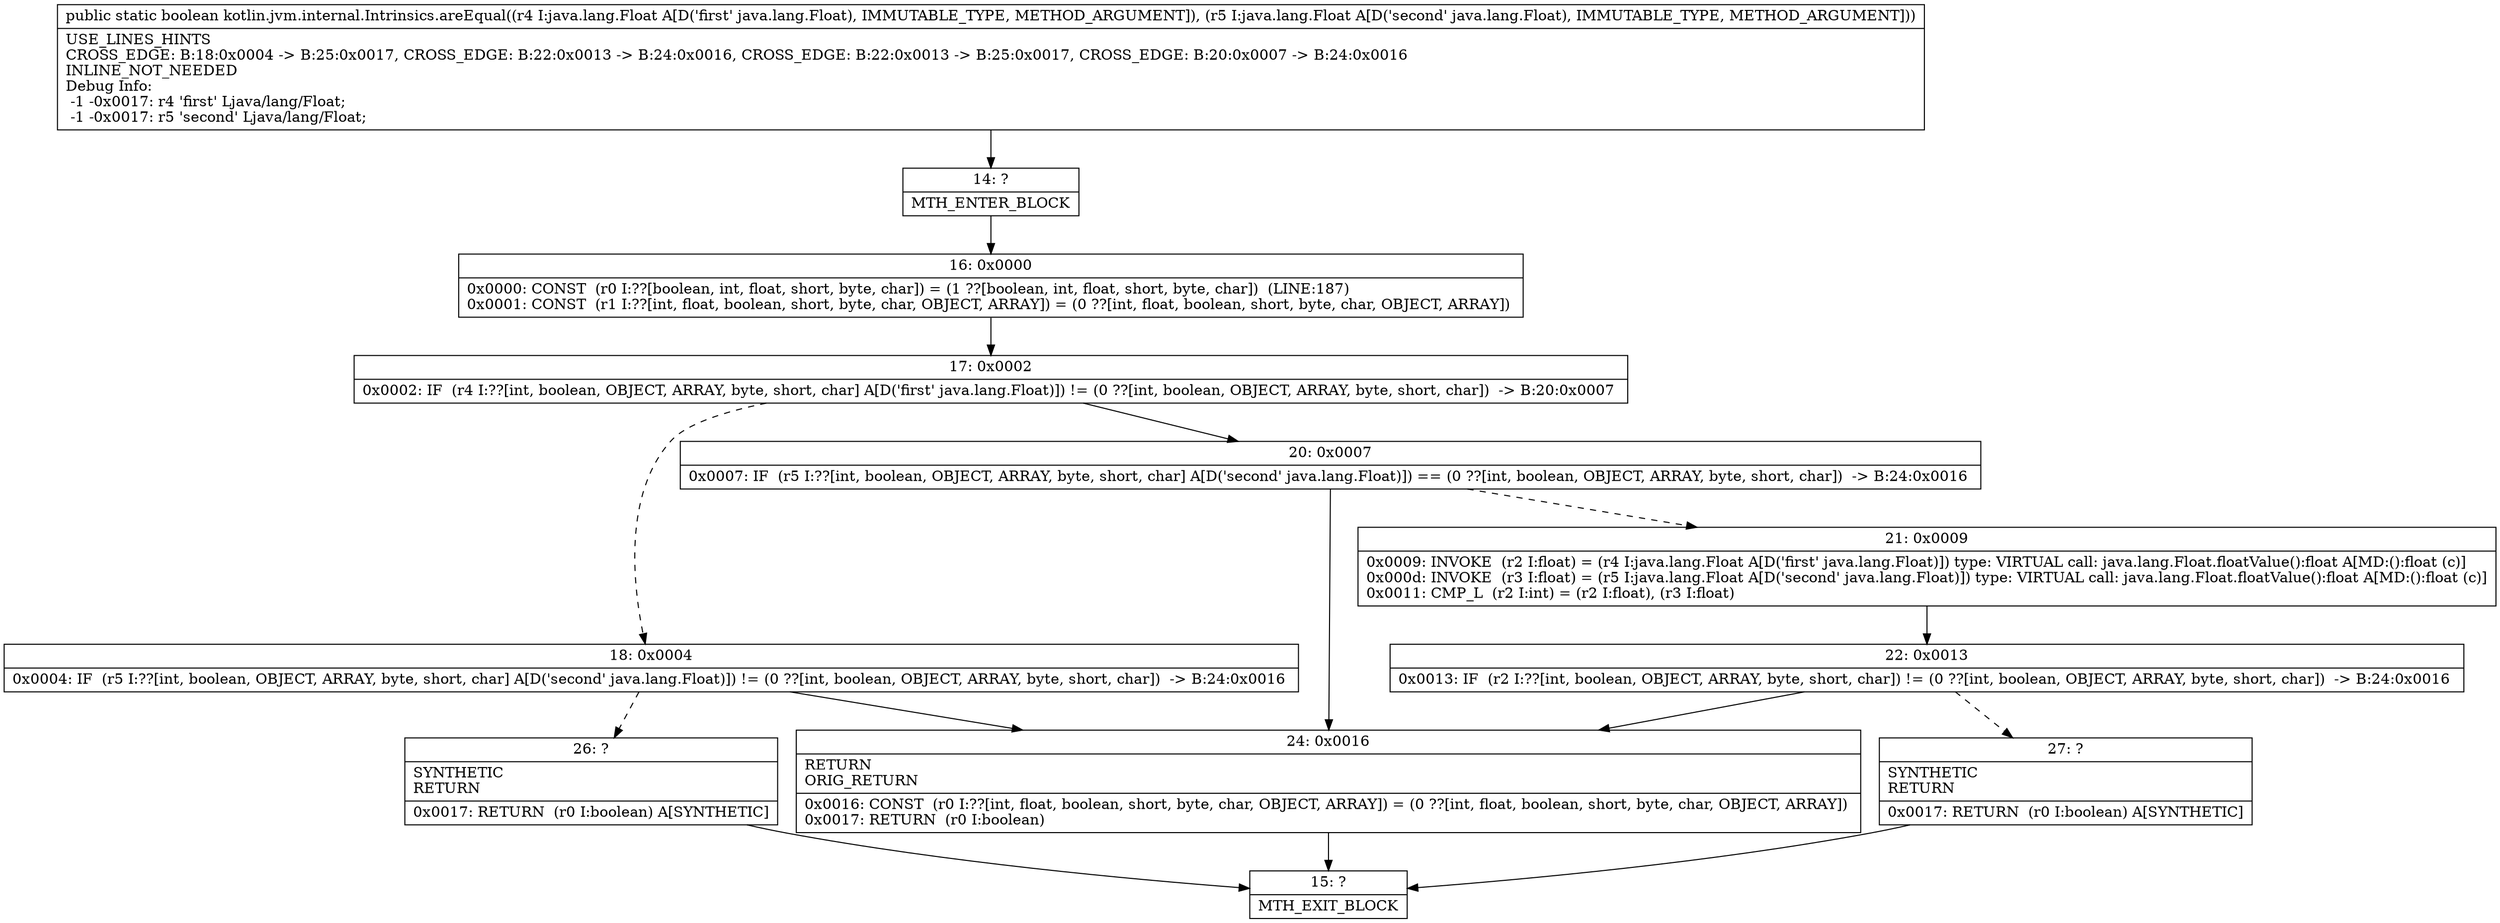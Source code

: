 digraph "CFG forkotlin.jvm.internal.Intrinsics.areEqual(Ljava\/lang\/Float;Ljava\/lang\/Float;)Z" {
Node_14 [shape=record,label="{14\:\ ?|MTH_ENTER_BLOCK\l}"];
Node_16 [shape=record,label="{16\:\ 0x0000|0x0000: CONST  (r0 I:??[boolean, int, float, short, byte, char]) = (1 ??[boolean, int, float, short, byte, char])  (LINE:187)\l0x0001: CONST  (r1 I:??[int, float, boolean, short, byte, char, OBJECT, ARRAY]) = (0 ??[int, float, boolean, short, byte, char, OBJECT, ARRAY]) \l}"];
Node_17 [shape=record,label="{17\:\ 0x0002|0x0002: IF  (r4 I:??[int, boolean, OBJECT, ARRAY, byte, short, char] A[D('first' java.lang.Float)]) != (0 ??[int, boolean, OBJECT, ARRAY, byte, short, char])  \-\> B:20:0x0007 \l}"];
Node_18 [shape=record,label="{18\:\ 0x0004|0x0004: IF  (r5 I:??[int, boolean, OBJECT, ARRAY, byte, short, char] A[D('second' java.lang.Float)]) != (0 ??[int, boolean, OBJECT, ARRAY, byte, short, char])  \-\> B:24:0x0016 \l}"];
Node_24 [shape=record,label="{24\:\ 0x0016|RETURN\lORIG_RETURN\l|0x0016: CONST  (r0 I:??[int, float, boolean, short, byte, char, OBJECT, ARRAY]) = (0 ??[int, float, boolean, short, byte, char, OBJECT, ARRAY]) \l0x0017: RETURN  (r0 I:boolean) \l}"];
Node_15 [shape=record,label="{15\:\ ?|MTH_EXIT_BLOCK\l}"];
Node_26 [shape=record,label="{26\:\ ?|SYNTHETIC\lRETURN\l|0x0017: RETURN  (r0 I:boolean) A[SYNTHETIC]\l}"];
Node_20 [shape=record,label="{20\:\ 0x0007|0x0007: IF  (r5 I:??[int, boolean, OBJECT, ARRAY, byte, short, char] A[D('second' java.lang.Float)]) == (0 ??[int, boolean, OBJECT, ARRAY, byte, short, char])  \-\> B:24:0x0016 \l}"];
Node_21 [shape=record,label="{21\:\ 0x0009|0x0009: INVOKE  (r2 I:float) = (r4 I:java.lang.Float A[D('first' java.lang.Float)]) type: VIRTUAL call: java.lang.Float.floatValue():float A[MD:():float (c)]\l0x000d: INVOKE  (r3 I:float) = (r5 I:java.lang.Float A[D('second' java.lang.Float)]) type: VIRTUAL call: java.lang.Float.floatValue():float A[MD:():float (c)]\l0x0011: CMP_L  (r2 I:int) = (r2 I:float), (r3 I:float) \l}"];
Node_22 [shape=record,label="{22\:\ 0x0013|0x0013: IF  (r2 I:??[int, boolean, OBJECT, ARRAY, byte, short, char]) != (0 ??[int, boolean, OBJECT, ARRAY, byte, short, char])  \-\> B:24:0x0016 \l}"];
Node_27 [shape=record,label="{27\:\ ?|SYNTHETIC\lRETURN\l|0x0017: RETURN  (r0 I:boolean) A[SYNTHETIC]\l}"];
MethodNode[shape=record,label="{public static boolean kotlin.jvm.internal.Intrinsics.areEqual((r4 I:java.lang.Float A[D('first' java.lang.Float), IMMUTABLE_TYPE, METHOD_ARGUMENT]), (r5 I:java.lang.Float A[D('second' java.lang.Float), IMMUTABLE_TYPE, METHOD_ARGUMENT]))  | USE_LINES_HINTS\lCROSS_EDGE: B:18:0x0004 \-\> B:25:0x0017, CROSS_EDGE: B:22:0x0013 \-\> B:24:0x0016, CROSS_EDGE: B:22:0x0013 \-\> B:25:0x0017, CROSS_EDGE: B:20:0x0007 \-\> B:24:0x0016\lINLINE_NOT_NEEDED\lDebug Info:\l  \-1 \-0x0017: r4 'first' Ljava\/lang\/Float;\l  \-1 \-0x0017: r5 'second' Ljava\/lang\/Float;\l}"];
MethodNode -> Node_14;Node_14 -> Node_16;
Node_16 -> Node_17;
Node_17 -> Node_18[style=dashed];
Node_17 -> Node_20;
Node_18 -> Node_24;
Node_18 -> Node_26[style=dashed];
Node_24 -> Node_15;
Node_26 -> Node_15;
Node_20 -> Node_21[style=dashed];
Node_20 -> Node_24;
Node_21 -> Node_22;
Node_22 -> Node_24;
Node_22 -> Node_27[style=dashed];
Node_27 -> Node_15;
}

